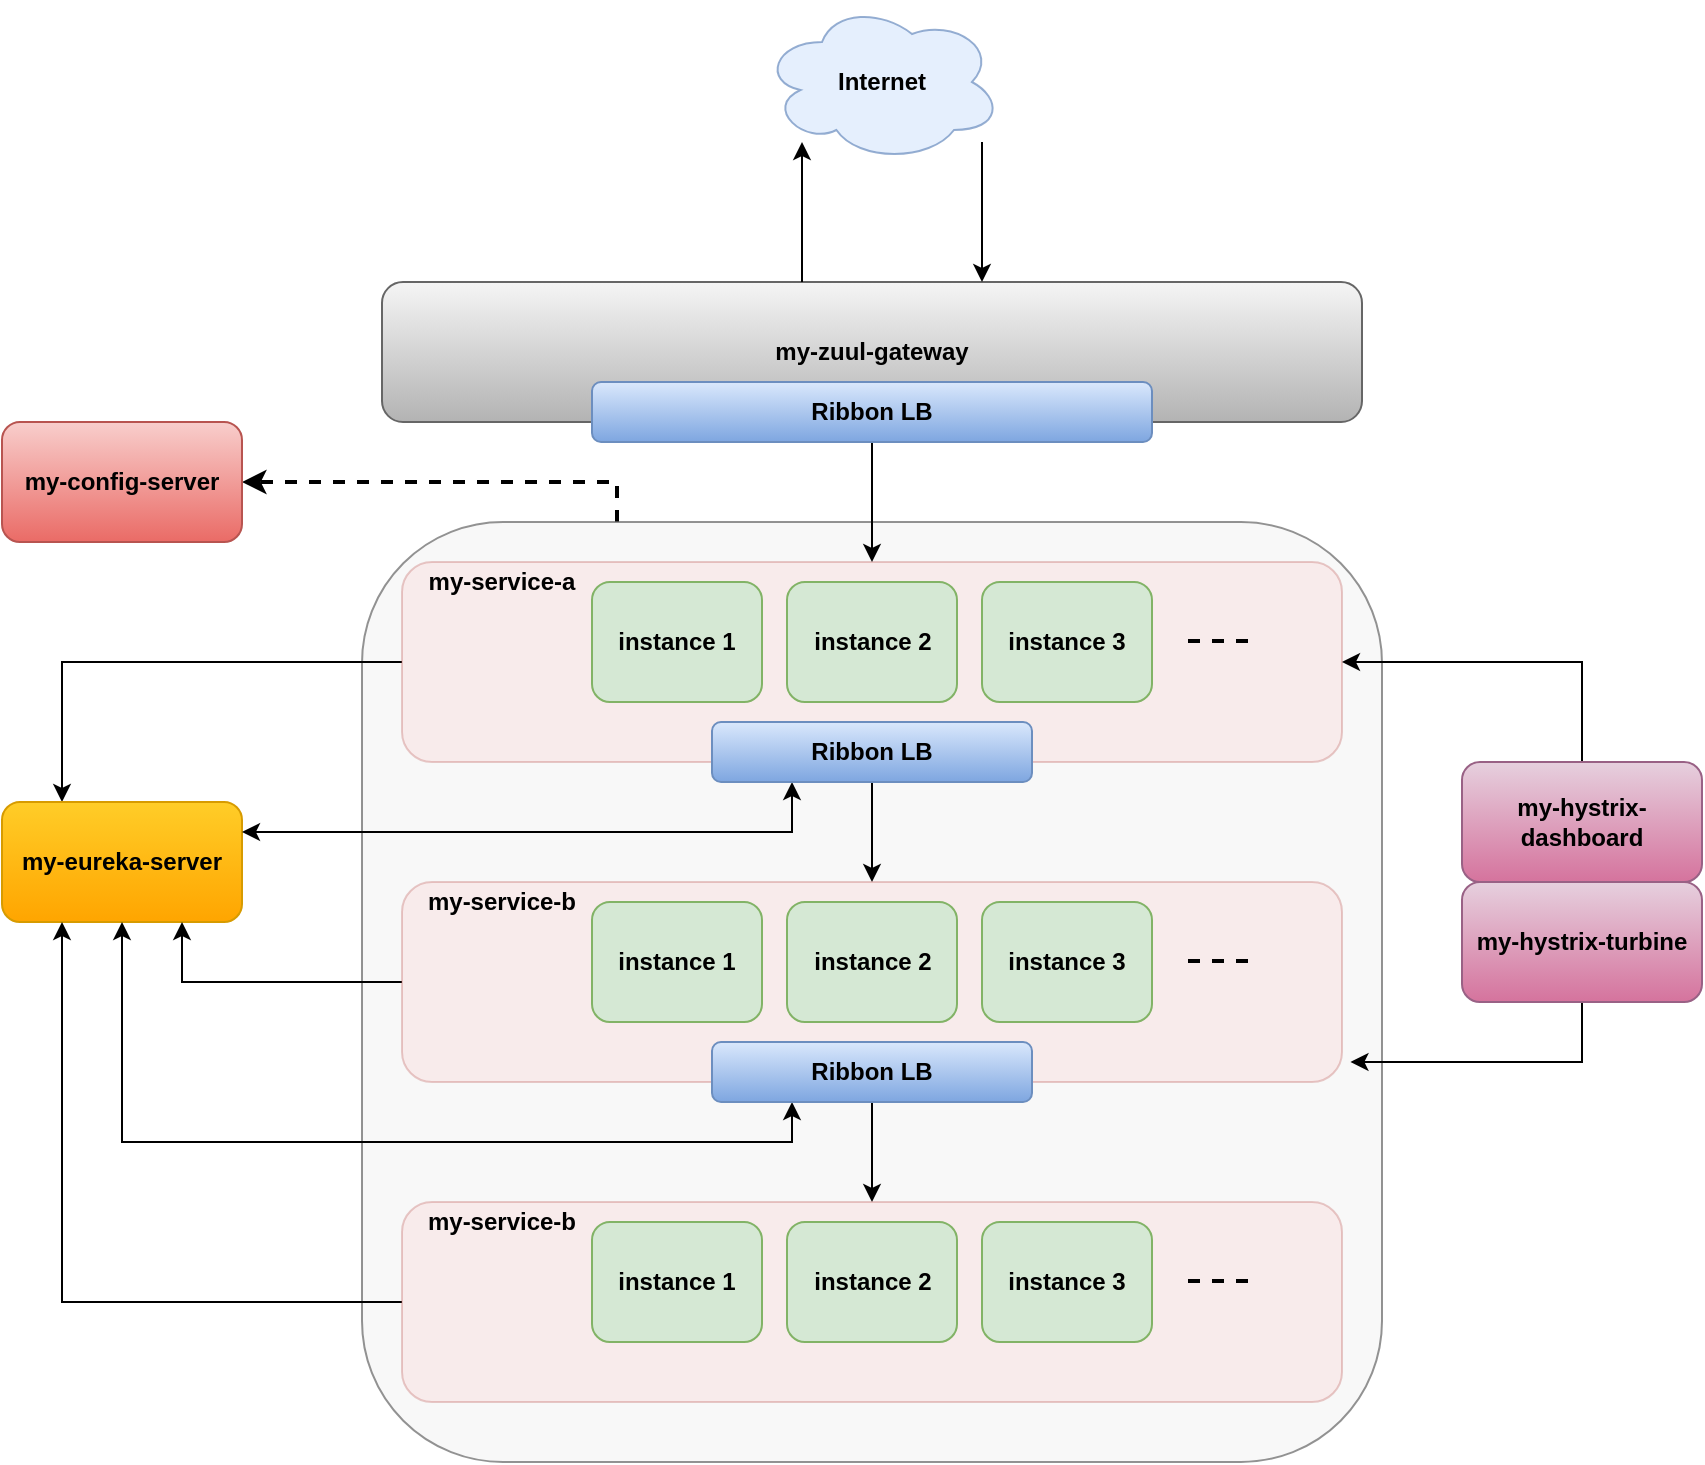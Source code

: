 <mxfile version="12.9.3" type="device"><diagram id="jiUoE6Pok_7MWSL2y1qS" name="Page-1"><mxGraphModel dx="1796" dy="1714" grid="1" gridSize="10" guides="1" tooltips="1" connect="1" arrows="1" fold="1" page="1" pageScale="1" pageWidth="850" pageHeight="1100" math="0" shadow="0"><root><mxCell id="0"/><mxCell id="1" parent="0"/><mxCell id="c0MYV6FMSxUbABqKzz5--106" style="edgeStyle=orthogonalEdgeStyle;rounded=0;orthogonalLoop=1;jettySize=auto;html=1;exitX=0.25;exitY=0;exitDx=0;exitDy=0;entryX=1;entryY=0.5;entryDx=0;entryDy=0;dashed=1;startArrow=none;startFill=0;strokeWidth=2;" edge="1" parent="1" source="c0MYV6FMSxUbABqKzz5--103" target="c0MYV6FMSxUbABqKzz5--94"><mxGeometry relative="1" as="geometry"/></mxCell><mxCell id="c0MYV6FMSxUbABqKzz5--103" value="" style="rounded=1;whiteSpace=wrap;html=1;opacity=70;fillColor=#f5f5f5;strokeColor=#666666;fontColor=#333333;" vertex="1" parent="1"><mxGeometry x="140" y="170" width="510" height="470" as="geometry"/></mxCell><mxCell id="c0MYV6FMSxUbABqKzz5--96" style="edgeStyle=orthogonalEdgeStyle;rounded=0;orthogonalLoop=1;jettySize=auto;html=1;exitX=0;exitY=0.5;exitDx=0;exitDy=0;entryX=0.25;entryY=0;entryDx=0;entryDy=0;strokeWidth=1;" edge="1" parent="1" source="c0MYV6FMSxUbABqKzz5--56" target="c0MYV6FMSxUbABqKzz5--14"><mxGeometry relative="1" as="geometry"/></mxCell><mxCell id="c0MYV6FMSxUbABqKzz5--56" value="" style="rounded=1;whiteSpace=wrap;html=1;fillColor=#f8cecc;strokeColor=#b85450;opacity=30;" vertex="1" parent="1"><mxGeometry x="160" y="190" width="470" height="100" as="geometry"/></mxCell><mxCell id="c0MYV6FMSxUbABqKzz5--1" value="&lt;b&gt;instance 1&lt;/b&gt;" style="rounded=1;whiteSpace=wrap;html=1;fillColor=#d5e8d4;strokeColor=#82b366;" vertex="1" parent="1"><mxGeometry x="255" y="200" width="85" height="60" as="geometry"/></mxCell><mxCell id="c0MYV6FMSxUbABqKzz5--14" value="&lt;b&gt;my-eureka-server&lt;/b&gt;" style="rounded=1;whiteSpace=wrap;html=1;fillColor=#ffcd28;strokeColor=#d79b00;gradientColor=#ffa500;" vertex="1" parent="1"><mxGeometry x="-40" y="310" width="120" height="60" as="geometry"/></mxCell><mxCell id="c0MYV6FMSxUbABqKzz5--22" value="&lt;b&gt;my-zuul-gateway&lt;/b&gt;" style="rounded=1;whiteSpace=wrap;html=1;fillColor=#f5f5f5;strokeColor=#666666;gradientColor=#b3b3b3;" vertex="1" parent="1"><mxGeometry x="150" y="50" width="490" height="70" as="geometry"/></mxCell><mxCell id="c0MYV6FMSxUbABqKzz5--62" style="edgeStyle=orthogonalEdgeStyle;rounded=0;orthogonalLoop=1;jettySize=auto;html=1;exitX=0.5;exitY=1;exitDx=0;exitDy=0;entryX=0.5;entryY=0;entryDx=0;entryDy=0;strokeWidth=1;" edge="1" parent="1" source="c0MYV6FMSxUbABqKzz5--24" target="c0MYV6FMSxUbABqKzz5--56"><mxGeometry relative="1" as="geometry"/></mxCell><mxCell id="c0MYV6FMSxUbABqKzz5--24" value="&lt;b&gt;Ribbon LB&lt;/b&gt;" style="rounded=1;whiteSpace=wrap;html=1;fillColor=#dae8fc;strokeColor=#6c8ebf;gradientColor=#7ea6e0;" vertex="1" parent="1"><mxGeometry x="255" y="100" width="280" height="30" as="geometry"/></mxCell><mxCell id="c0MYV6FMSxUbABqKzz5--34" value="&lt;b&gt;instance 3&lt;/b&gt;" style="rounded=1;whiteSpace=wrap;html=1;fillColor=#d5e8d4;strokeColor=#82b366;" vertex="1" parent="1"><mxGeometry x="450" y="200" width="85" height="60" as="geometry"/></mxCell><mxCell id="c0MYV6FMSxUbABqKzz5--101" style="edgeStyle=orthogonalEdgeStyle;rounded=0;orthogonalLoop=1;jettySize=auto;html=1;exitX=0.5;exitY=0;exitDx=0;exitDy=0;entryX=1;entryY=0.5;entryDx=0;entryDy=0;startArrow=none;startFill=0;strokeWidth=1;" edge="1" parent="1" source="c0MYV6FMSxUbABqKzz5--36" target="c0MYV6FMSxUbABqKzz5--56"><mxGeometry relative="1" as="geometry"/></mxCell><mxCell id="c0MYV6FMSxUbABqKzz5--36" value="&lt;b&gt;my-hystrix-dashboard&lt;/b&gt;" style="rounded=1;whiteSpace=wrap;html=1;fillColor=#e6d0de;strokeColor=#996185;gradientColor=#d5739d;" vertex="1" parent="1"><mxGeometry x="690" y="290" width="120" height="60" as="geometry"/></mxCell><mxCell id="c0MYV6FMSxUbABqKzz5--102" style="edgeStyle=orthogonalEdgeStyle;rounded=0;orthogonalLoop=1;jettySize=auto;html=1;exitX=0.5;exitY=1;exitDx=0;exitDy=0;entryX=1.009;entryY=0.9;entryDx=0;entryDy=0;entryPerimeter=0;startArrow=none;startFill=0;strokeWidth=1;" edge="1" parent="1" source="c0MYV6FMSxUbABqKzz5--37" target="c0MYV6FMSxUbABqKzz5--78"><mxGeometry relative="1" as="geometry"/></mxCell><mxCell id="c0MYV6FMSxUbABqKzz5--37" value="&lt;b&gt;my-hystrix-turbine&lt;/b&gt;" style="rounded=1;whiteSpace=wrap;html=1;fillColor=#e6d0de;strokeColor=#996185;gradientColor=#d5739d;" vertex="1" parent="1"><mxGeometry x="690" y="350" width="120" height="60" as="geometry"/></mxCell><mxCell id="c0MYV6FMSxUbABqKzz5--60" value="&lt;b&gt;my-service-a&lt;/b&gt;" style="text;html=1;strokeColor=none;fillColor=none;align=center;verticalAlign=middle;whiteSpace=wrap;rounded=0;opacity=30;" vertex="1" parent="1"><mxGeometry x="170" y="190" width="80" height="20" as="geometry"/></mxCell><mxCell id="c0MYV6FMSxUbABqKzz5--63" value="&lt;b&gt;instance 2&lt;/b&gt;" style="rounded=1;whiteSpace=wrap;html=1;fillColor=#d5e8d4;strokeColor=#82b366;" vertex="1" parent="1"><mxGeometry x="352.5" y="200" width="85" height="60" as="geometry"/></mxCell><mxCell id="c0MYV6FMSxUbABqKzz5--85" style="edgeStyle=orthogonalEdgeStyle;rounded=0;orthogonalLoop=1;jettySize=auto;html=1;exitX=0.5;exitY=1;exitDx=0;exitDy=0;entryX=0.5;entryY=0;entryDx=0;entryDy=0;strokeWidth=1;" edge="1" parent="1" source="c0MYV6FMSxUbABqKzz5--75" target="c0MYV6FMSxUbABqKzz5--78"><mxGeometry relative="1" as="geometry"/></mxCell><mxCell id="c0MYV6FMSxUbABqKzz5--97" style="edgeStyle=orthogonalEdgeStyle;rounded=0;orthogonalLoop=1;jettySize=auto;html=1;exitX=0.25;exitY=1;exitDx=0;exitDy=0;entryX=1;entryY=0.25;entryDx=0;entryDy=0;strokeWidth=1;startArrow=classic;startFill=1;" edge="1" parent="1" source="c0MYV6FMSxUbABqKzz5--75" target="c0MYV6FMSxUbABqKzz5--14"><mxGeometry relative="1" as="geometry"/></mxCell><mxCell id="c0MYV6FMSxUbABqKzz5--75" value="&lt;b&gt;Ribbon LB&lt;/b&gt;" style="rounded=1;whiteSpace=wrap;html=1;fillColor=#dae8fc;strokeColor=#6c8ebf;gradientColor=#7ea6e0;" vertex="1" parent="1"><mxGeometry x="315" y="270" width="160" height="30" as="geometry"/></mxCell><mxCell id="c0MYV6FMSxUbABqKzz5--77" value="" style="endArrow=none;dashed=1;html=1;strokeWidth=2;" edge="1" parent="1"><mxGeometry width="50" height="50" relative="1" as="geometry"><mxPoint x="553" y="229.5" as="sourcePoint"/><mxPoint x="588" y="229.5" as="targetPoint"/></mxGeometry></mxCell><mxCell id="c0MYV6FMSxUbABqKzz5--98" style="edgeStyle=orthogonalEdgeStyle;rounded=0;orthogonalLoop=1;jettySize=auto;html=1;exitX=0;exitY=0.5;exitDx=0;exitDy=0;entryX=0.75;entryY=1;entryDx=0;entryDy=0;startArrow=none;startFill=0;strokeWidth=1;" edge="1" parent="1" source="c0MYV6FMSxUbABqKzz5--78" target="c0MYV6FMSxUbABqKzz5--14"><mxGeometry relative="1" as="geometry"/></mxCell><mxCell id="c0MYV6FMSxUbABqKzz5--78" value="" style="rounded=1;whiteSpace=wrap;html=1;fillColor=#f8cecc;strokeColor=#b85450;opacity=30;" vertex="1" parent="1"><mxGeometry x="160" y="350" width="470" height="100" as="geometry"/></mxCell><mxCell id="c0MYV6FMSxUbABqKzz5--79" value="&lt;b&gt;instance 1&lt;/b&gt;" style="rounded=1;whiteSpace=wrap;html=1;fillColor=#d5e8d4;strokeColor=#82b366;" vertex="1" parent="1"><mxGeometry x="255" y="360" width="85" height="60" as="geometry"/></mxCell><mxCell id="c0MYV6FMSxUbABqKzz5--80" value="&lt;b&gt;instance 3&lt;/b&gt;" style="rounded=1;whiteSpace=wrap;html=1;fillColor=#d5e8d4;strokeColor=#82b366;" vertex="1" parent="1"><mxGeometry x="450" y="360" width="85" height="60" as="geometry"/></mxCell><mxCell id="c0MYV6FMSxUbABqKzz5--81" value="&lt;b&gt;my-service-b&lt;/b&gt;" style="text;html=1;strokeColor=none;fillColor=none;align=center;verticalAlign=middle;whiteSpace=wrap;rounded=0;opacity=30;" vertex="1" parent="1"><mxGeometry x="170" y="350" width="80" height="20" as="geometry"/></mxCell><mxCell id="c0MYV6FMSxUbABqKzz5--82" value="&lt;b&gt;instance 2&lt;/b&gt;" style="rounded=1;whiteSpace=wrap;html=1;fillColor=#d5e8d4;strokeColor=#82b366;" vertex="1" parent="1"><mxGeometry x="352.5" y="360" width="85" height="60" as="geometry"/></mxCell><mxCell id="c0MYV6FMSxUbABqKzz5--93" style="edgeStyle=orthogonalEdgeStyle;rounded=0;orthogonalLoop=1;jettySize=auto;html=1;exitX=0.5;exitY=1;exitDx=0;exitDy=0;entryX=0.5;entryY=0;entryDx=0;entryDy=0;strokeWidth=1;" edge="1" parent="1" source="c0MYV6FMSxUbABqKzz5--83" target="c0MYV6FMSxUbABqKzz5--86"><mxGeometry relative="1" as="geometry"/></mxCell><mxCell id="c0MYV6FMSxUbABqKzz5--99" style="edgeStyle=orthogonalEdgeStyle;rounded=0;orthogonalLoop=1;jettySize=auto;html=1;exitX=0.25;exitY=1;exitDx=0;exitDy=0;entryX=0.5;entryY=1;entryDx=0;entryDy=0;startArrow=classic;startFill=1;strokeWidth=1;" edge="1" parent="1" source="c0MYV6FMSxUbABqKzz5--83" target="c0MYV6FMSxUbABqKzz5--14"><mxGeometry relative="1" as="geometry"/></mxCell><mxCell id="c0MYV6FMSxUbABqKzz5--83" value="&lt;b&gt;Ribbon LB&lt;/b&gt;" style="rounded=1;whiteSpace=wrap;html=1;fillColor=#dae8fc;strokeColor=#6c8ebf;gradientColor=#7ea6e0;" vertex="1" parent="1"><mxGeometry x="315" y="430" width="160" height="30" as="geometry"/></mxCell><mxCell id="c0MYV6FMSxUbABqKzz5--84" value="" style="endArrow=none;dashed=1;html=1;strokeWidth=2;" edge="1" parent="1"><mxGeometry width="50" height="50" relative="1" as="geometry"><mxPoint x="553" y="389.5" as="sourcePoint"/><mxPoint x="588" y="389.5" as="targetPoint"/></mxGeometry></mxCell><mxCell id="c0MYV6FMSxUbABqKzz5--100" style="edgeStyle=orthogonalEdgeStyle;rounded=0;orthogonalLoop=1;jettySize=auto;html=1;exitX=0;exitY=0.5;exitDx=0;exitDy=0;entryX=0.25;entryY=1;entryDx=0;entryDy=0;startArrow=none;startFill=0;strokeWidth=1;" edge="1" parent="1" source="c0MYV6FMSxUbABqKzz5--86" target="c0MYV6FMSxUbABqKzz5--14"><mxGeometry relative="1" as="geometry"/></mxCell><mxCell id="c0MYV6FMSxUbABqKzz5--86" value="" style="rounded=1;whiteSpace=wrap;html=1;fillColor=#f8cecc;strokeColor=#b85450;opacity=30;" vertex="1" parent="1"><mxGeometry x="160" y="510" width="470" height="100" as="geometry"/></mxCell><mxCell id="c0MYV6FMSxUbABqKzz5--87" value="&lt;b&gt;instance 1&lt;/b&gt;" style="rounded=1;whiteSpace=wrap;html=1;fillColor=#d5e8d4;strokeColor=#82b366;" vertex="1" parent="1"><mxGeometry x="255" y="520" width="85" height="60" as="geometry"/></mxCell><mxCell id="c0MYV6FMSxUbABqKzz5--88" value="&lt;b&gt;instance 3&lt;/b&gt;" style="rounded=1;whiteSpace=wrap;html=1;fillColor=#d5e8d4;strokeColor=#82b366;" vertex="1" parent="1"><mxGeometry x="450" y="520" width="85" height="60" as="geometry"/></mxCell><mxCell id="c0MYV6FMSxUbABqKzz5--89" value="&lt;b&gt;my-service-b&lt;/b&gt;" style="text;html=1;strokeColor=none;fillColor=none;align=center;verticalAlign=middle;whiteSpace=wrap;rounded=0;opacity=30;" vertex="1" parent="1"><mxGeometry x="170" y="510" width="80" height="20" as="geometry"/></mxCell><mxCell id="c0MYV6FMSxUbABqKzz5--90" value="&lt;b&gt;instance 2&lt;/b&gt;" style="rounded=1;whiteSpace=wrap;html=1;fillColor=#d5e8d4;strokeColor=#82b366;" vertex="1" parent="1"><mxGeometry x="352.5" y="520" width="85" height="60" as="geometry"/></mxCell><mxCell id="c0MYV6FMSxUbABqKzz5--92" value="" style="endArrow=none;dashed=1;html=1;strokeWidth=2;" edge="1" parent="1"><mxGeometry width="50" height="50" relative="1" as="geometry"><mxPoint x="553" y="549.5" as="sourcePoint"/><mxPoint x="588" y="549.5" as="targetPoint"/></mxGeometry></mxCell><mxCell id="c0MYV6FMSxUbABqKzz5--94" value="&lt;b&gt;my-config-server&lt;/b&gt;" style="rounded=1;whiteSpace=wrap;html=1;fillColor=#f8cecc;strokeColor=#b85450;gradientColor=#ea6b66;" vertex="1" parent="1"><mxGeometry x="-40" y="120" width="120" height="60" as="geometry"/></mxCell><mxCell id="c0MYV6FMSxUbABqKzz5--111" value="" style="endArrow=classic;html=1;strokeWidth=1;" edge="1" parent="1"><mxGeometry width="50" height="50" relative="1" as="geometry"><mxPoint x="360" y="50" as="sourcePoint"/><mxPoint x="360" y="-20" as="targetPoint"/></mxGeometry></mxCell><mxCell id="c0MYV6FMSxUbABqKzz5--112" value="" style="endArrow=classic;html=1;strokeWidth=1;" edge="1" parent="1"><mxGeometry width="50" height="50" relative="1" as="geometry"><mxPoint x="450" y="-20" as="sourcePoint"/><mxPoint x="450" y="50" as="targetPoint"/></mxGeometry></mxCell><mxCell id="c0MYV6FMSxUbABqKzz5--114" value="&lt;b&gt;Internet&lt;/b&gt;" style="ellipse;shape=cloud;whiteSpace=wrap;html=1;opacity=70;fillColor=#dae8fc;strokeColor=#6c8ebf;" vertex="1" parent="1"><mxGeometry x="340" y="-90" width="120" height="80" as="geometry"/></mxCell></root></mxGraphModel></diagram></mxfile>